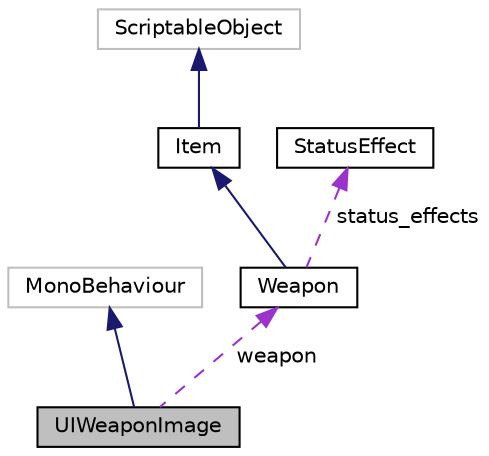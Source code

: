 digraph "UIWeaponImage"
{
  edge [fontname="Helvetica",fontsize="10",labelfontname="Helvetica",labelfontsize="10"];
  node [fontname="Helvetica",fontsize="10",shape=record];
  Node2 [label="UIWeaponImage",height=0.2,width=0.4,color="black", fillcolor="grey75", style="filled", fontcolor="black"];
  Node3 -> Node2 [dir="back",color="midnightblue",fontsize="10",style="solid",fontname="Helvetica"];
  Node3 [label="MonoBehaviour",height=0.2,width=0.4,color="grey75", fillcolor="white", style="filled"];
  Node4 -> Node2 [dir="back",color="darkorchid3",fontsize="10",style="dashed",label=" weapon" ,fontname="Helvetica"];
  Node4 [label="Weapon",height=0.2,width=0.4,color="black", fillcolor="white", style="filled",URL="$class_weapon.html"];
  Node5 -> Node4 [dir="back",color="midnightblue",fontsize="10",style="solid",fontname="Helvetica"];
  Node5 [label="Item",height=0.2,width=0.4,color="black", fillcolor="white", style="filled",URL="$class_item.html"];
  Node6 -> Node5 [dir="back",color="midnightblue",fontsize="10",style="solid",fontname="Helvetica"];
  Node6 [label="ScriptableObject",height=0.2,width=0.4,color="grey75", fillcolor="white", style="filled"];
  Node7 -> Node4 [dir="back",color="darkorchid3",fontsize="10",style="dashed",label=" status_effects" ,fontname="Helvetica"];
  Node7 [label="StatusEffect",height=0.2,width=0.4,color="black", fillcolor="white", style="filled",URL="$class_status_effect.html"];
}
